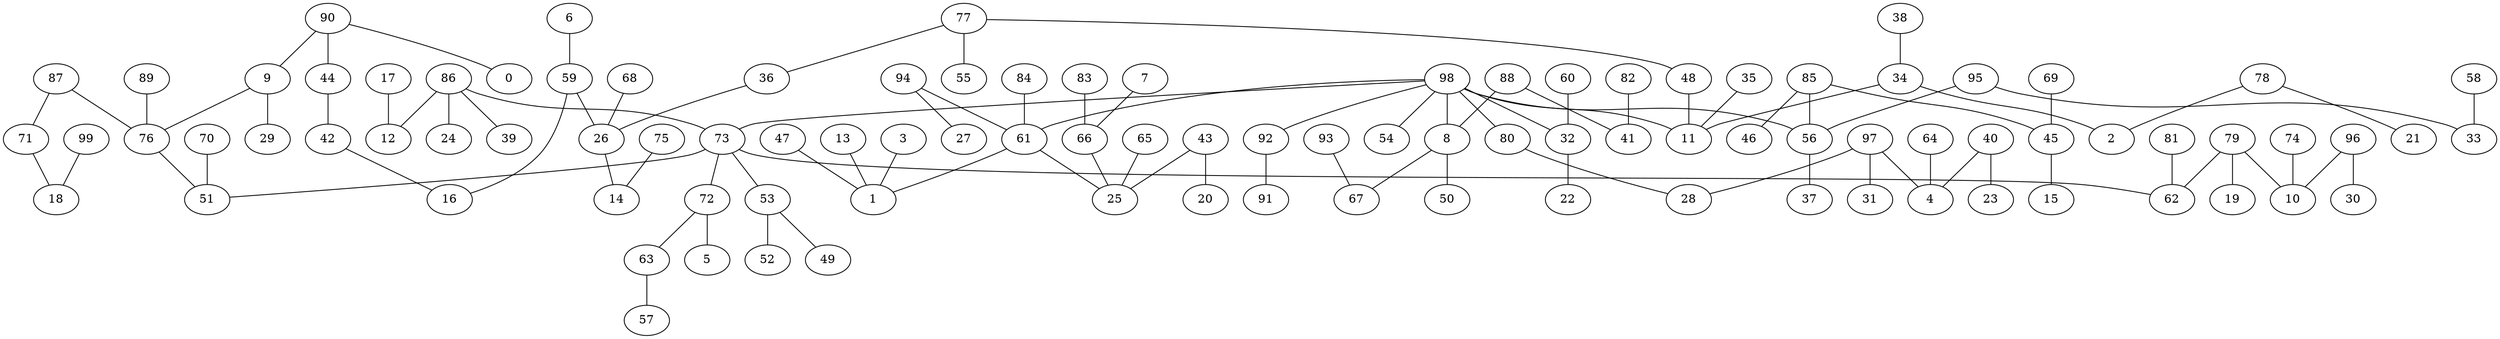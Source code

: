 digraph GG_graph {

subgraph G_graph {
edge [color = black]
"17" -> "12" [dir = none]
"60" -> "32" [dir = none]
"99" -> "18" [dir = none]
"82" -> "41" [dir = none]
"71" -> "18" [dir = none]
"78" -> "21" [dir = none]
"78" -> "2" [dir = none]
"89" -> "76" [dir = none]
"84" -> "61" [dir = none]
"58" -> "33" [dir = none]
"75" -> "14" [dir = none]
"64" -> "4" [dir = none]
"40" -> "23" [dir = none]
"40" -> "4" [dir = none]
"93" -> "67" [dir = none]
"97" -> "4" [dir = none]
"97" -> "31" [dir = none]
"97" -> "28" [dir = none]
"26" -> "14" [dir = none]
"32" -> "22" [dir = none]
"35" -> "11" [dir = none]
"8" -> "50" [dir = none]
"8" -> "67" [dir = none]
"83" -> "66" [dir = none]
"36" -> "26" [dir = none]
"63" -> "57" [dir = none]
"76" -> "51" [dir = none]
"77" -> "36" [dir = none]
"77" -> "55" [dir = none]
"77" -> "48" [dir = none]
"98" -> "92" [dir = none]
"98" -> "8" [dir = none]
"98" -> "32" [dir = none]
"98" -> "56" [dir = none]
"98" -> "54" [dir = none]
"98" -> "61" [dir = none]
"98" -> "80" [dir = none]
"98" -> "11" [dir = none]
"98" -> "73" [dir = none]
"34" -> "2" [dir = none]
"34" -> "11" [dir = none]
"70" -> "51" [dir = none]
"66" -> "25" [dir = none]
"73" -> "53" [dir = none]
"73" -> "51" [dir = none]
"73" -> "62" [dir = none]
"73" -> "72" [dir = none]
"38" -> "34" [dir = none]
"61" -> "1" [dir = none]
"61" -> "25" [dir = none]
"48" -> "11" [dir = none]
"72" -> "5" [dir = none]
"72" -> "63" [dir = none]
"86" -> "24" [dir = none]
"86" -> "39" [dir = none]
"86" -> "12" [dir = none]
"86" -> "73" [dir = none]
"87" -> "71" [dir = none]
"87" -> "76" [dir = none]
"79" -> "10" [dir = none]
"79" -> "19" [dir = none]
"79" -> "62" [dir = none]
"56" -> "37" [dir = none]
"45" -> "15" [dir = none]
"3" -> "1" [dir = none]
"90" -> "0" [dir = none]
"90" -> "44" [dir = none]
"90" -> "9" [dir = none]
"80" -> "28" [dir = none]
"85" -> "46" [dir = none]
"85" -> "45" [dir = none]
"85" -> "56" [dir = none]
"92" -> "91" [dir = none]
"96" -> "30" [dir = none]
"96" -> "10" [dir = none]
"43" -> "20" [dir = none]
"43" -> "25" [dir = none]
"47" -> "1" [dir = none]
"95" -> "33" [dir = none]
"95" -> "56" [dir = none]
"69" -> "45" [dir = none]
"81" -> "62" [dir = none]
"53" -> "52" [dir = none]
"53" -> "49" [dir = none]
"59" -> "16" [dir = none]
"59" -> "26" [dir = none]
"74" -> "10" [dir = none]
"13" -> "1" [dir = none]
"9" -> "29" [dir = none]
"9" -> "76" [dir = none]
"6" -> "59" [dir = none]
"88" -> "41" [dir = none]
"88" -> "8" [dir = none]
"65" -> "25" [dir = none]
"7" -> "66" [dir = none]
"94" -> "27" [dir = none]
"94" -> "61" [dir = none]
"44" -> "42" [dir = none]
"68" -> "26" [dir = none]
"42" -> "16" [dir = none]
}

}
